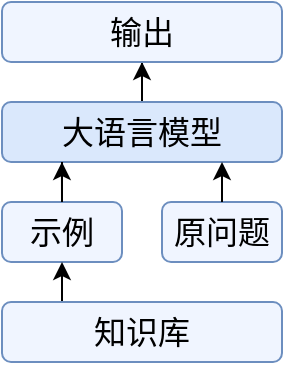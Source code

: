 <mxfile version="24.7.16">
  <diagram name="第 1 页" id="DtDPHzo9BjWapjaKtN3R">
    <mxGraphModel dx="710" dy="362" grid="1" gridSize="10" guides="1" tooltips="1" connect="1" arrows="1" fold="1" page="1" pageScale="1" pageWidth="1169" pageHeight="827" math="0" shadow="0">
      <root>
        <mxCell id="0" />
        <mxCell id="1" parent="0" />
        <mxCell id="q3679WqarNIwKBmOd71S-1" value="示例" style="rounded=1;whiteSpace=wrap;html=1;fontSize=16;fillColor=#F0F5FF;strokeColor=#6c8ebf;" vertex="1" parent="1">
          <mxGeometry x="220" y="460" width="60" height="30" as="geometry" />
        </mxCell>
        <mxCell id="q3679WqarNIwKBmOd71S-2" value="原问题" style="rounded=1;whiteSpace=wrap;html=1;fontSize=16;fillColor=#F0F5FF;strokeColor=#6c8ebf;" vertex="1" parent="1">
          <mxGeometry x="300" y="460" width="60" height="30" as="geometry" />
        </mxCell>
        <mxCell id="q3679WqarNIwKBmOd71S-10" style="edgeStyle=orthogonalEdgeStyle;rounded=0;orthogonalLoop=1;jettySize=auto;html=1;entryX=0.5;entryY=1;entryDx=0;entryDy=0;" edge="1" parent="1" source="q3679WqarNIwKBmOd71S-3" target="q3679WqarNIwKBmOd71S-4">
          <mxGeometry relative="1" as="geometry" />
        </mxCell>
        <mxCell id="q3679WqarNIwKBmOd71S-3" value="大语言模型" style="rounded=1;whiteSpace=wrap;html=1;fontSize=16;fillColor=#dae8fc;strokeColor=#6c8ebf;" vertex="1" parent="1">
          <mxGeometry x="220" y="410" width="140" height="30" as="geometry" />
        </mxCell>
        <mxCell id="q3679WqarNIwKBmOd71S-4" value="输出" style="rounded=1;whiteSpace=wrap;html=1;fontSize=16;fillColor=#F0F5FF;strokeColor=#6c8ebf;" vertex="1" parent="1">
          <mxGeometry x="220" y="360" width="140" height="30" as="geometry" />
        </mxCell>
        <mxCell id="q3679WqarNIwKBmOd71S-7" style="edgeStyle=orthogonalEdgeStyle;rounded=0;orthogonalLoop=1;jettySize=auto;html=1;entryX=0.214;entryY=1;entryDx=0;entryDy=0;entryPerimeter=0;" edge="1" parent="1" source="q3679WqarNIwKBmOd71S-1" target="q3679WqarNIwKBmOd71S-3">
          <mxGeometry relative="1" as="geometry" />
        </mxCell>
        <mxCell id="q3679WqarNIwKBmOd71S-11" style="edgeStyle=orthogonalEdgeStyle;rounded=0;orthogonalLoop=1;jettySize=auto;html=1;entryX=0.789;entryY=1.017;entryDx=0;entryDy=0;entryPerimeter=0;" edge="1" parent="1" source="q3679WqarNIwKBmOd71S-2" target="q3679WqarNIwKBmOd71S-3">
          <mxGeometry relative="1" as="geometry" />
        </mxCell>
        <mxCell id="q3679WqarNIwKBmOd71S-13" style="edgeStyle=orthogonalEdgeStyle;rounded=0;orthogonalLoop=1;jettySize=auto;html=1;entryX=0.5;entryY=1;entryDx=0;entryDy=0;exitX=0.25;exitY=0;exitDx=0;exitDy=0;" edge="1" parent="1" source="q3679WqarNIwKBmOd71S-12" target="q3679WqarNIwKBmOd71S-1">
          <mxGeometry relative="1" as="geometry" />
        </mxCell>
        <mxCell id="q3679WqarNIwKBmOd71S-12" value="知识库" style="rounded=1;whiteSpace=wrap;html=1;strokeColor=#6c8ebf;align=center;verticalAlign=middle;fontFamily=Helvetica;fontSize=16;fontColor=default;fillColor=#F0F5FF;" vertex="1" parent="1">
          <mxGeometry x="220" y="510" width="140" height="30" as="geometry" />
        </mxCell>
      </root>
    </mxGraphModel>
  </diagram>
</mxfile>
